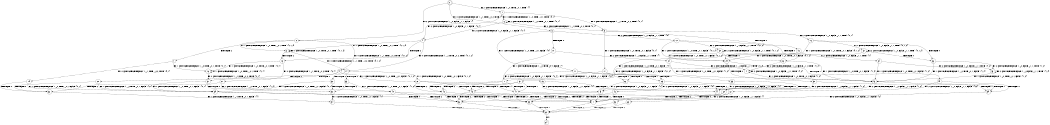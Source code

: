 digraph BCG {
size = "7, 10.5";
center = TRUE;
node [shape = circle];
0 [peripheries = 2];
0 -> 1 [label = "EX !1 !ATOMIC_EXCH_BRANCH (1, +0, TRUE, +0, 1, TRUE) !{}"];
0 -> 2 [label = "EX !2 !ATOMIC_EXCH_BRANCH (1, +0, FALSE, +1, 1, FALSE) !{}"];
0 -> 3 [label = "EX !0 !ATOMIC_EXCH_BRANCH (1, +1, TRUE, +0, 2, TRUE) !{}"];
1 -> 4 [label = "EX !2 !ATOMIC_EXCH_BRANCH (1, +0, FALSE, +1, 1, FALSE) !{0, 1}"];
1 -> 5 [label = "EX !0 !ATOMIC_EXCH_BRANCH (1, +1, TRUE, +0, 2, TRUE) !{0, 1}"];
1 -> 6 [label = "EX !1 !ATOMIC_EXCH_BRANCH (1, +0, TRUE, +0, 1, TRUE) !{0, 1}"];
2 -> 7 [label = "TERMINATE !2"];
2 -> 8 [label = "EX !1 !ATOMIC_EXCH_BRANCH (1, +0, TRUE, +0, 1, TRUE) !{0, 1, 2}"];
2 -> 9 [label = "EX !0 !ATOMIC_EXCH_BRANCH (1, +1, TRUE, +0, 2, TRUE) !{0, 1, 2}"];
3 -> 10 [label = "TERMINATE !0"];
3 -> 11 [label = "EX !1 !ATOMIC_EXCH_BRANCH (1, +0, TRUE, +0, 1, FALSE) !{0}"];
3 -> 12 [label = "EX !2 !ATOMIC_EXCH_BRANCH (1, +0, FALSE, +1, 1, TRUE) !{0}"];
4 -> 13 [label = "TERMINATE !2"];
4 -> 14 [label = "EX !0 !ATOMIC_EXCH_BRANCH (1, +1, TRUE, +0, 2, TRUE) !{0, 1, 2}"];
4 -> 8 [label = "EX !1 !ATOMIC_EXCH_BRANCH (1, +0, TRUE, +0, 1, TRUE) !{0, 1, 2}"];
5 -> 15 [label = "TERMINATE !0"];
5 -> 16 [label = "EX !2 !ATOMIC_EXCH_BRANCH (1, +0, FALSE, +1, 1, TRUE) !{0, 1}"];
5 -> 17 [label = "EX !1 !ATOMIC_EXCH_BRANCH (1, +0, TRUE, +0, 1, FALSE) !{0, 1}"];
6 -> 4 [label = "EX !2 !ATOMIC_EXCH_BRANCH (1, +0, FALSE, +1, 1, FALSE) !{0, 1}"];
6 -> 5 [label = "EX !0 !ATOMIC_EXCH_BRANCH (1, +1, TRUE, +0, 2, TRUE) !{0, 1}"];
6 -> 6 [label = "EX !1 !ATOMIC_EXCH_BRANCH (1, +0, TRUE, +0, 1, TRUE) !{0, 1}"];
7 -> 18 [label = "EX !1 !ATOMIC_EXCH_BRANCH (1, +0, TRUE, +0, 1, TRUE) !{0, 1}"];
7 -> 19 [label = "EX !0 !ATOMIC_EXCH_BRANCH (1, +1, TRUE, +0, 2, TRUE) !{0, 1}"];
8 -> 13 [label = "TERMINATE !2"];
8 -> 14 [label = "EX !0 !ATOMIC_EXCH_BRANCH (1, +1, TRUE, +0, 2, TRUE) !{0, 1, 2}"];
8 -> 8 [label = "EX !1 !ATOMIC_EXCH_BRANCH (1, +0, TRUE, +0, 1, TRUE) !{0, 1, 2}"];
9 -> 20 [label = "TERMINATE !2"];
9 -> 21 [label = "TERMINATE !0"];
9 -> 22 [label = "EX !1 !ATOMIC_EXCH_BRANCH (1, +0, TRUE, +0, 1, FALSE) !{0, 1, 2}"];
10 -> 23 [label = "EX !1 !ATOMIC_EXCH_BRANCH (1, +0, TRUE, +0, 1, FALSE) !{}"];
10 -> 24 [label = "EX !2 !ATOMIC_EXCH_BRANCH (1, +0, FALSE, +1, 1, TRUE) !{}"];
11 -> 25 [label = "TERMINATE !1"];
11 -> 26 [label = "TERMINATE !0"];
11 -> 27 [label = "EX !2 !ATOMIC_EXCH_BRANCH (1, +0, FALSE, +1, 1, FALSE) !{0, 1}"];
12 -> 28 [label = "TERMINATE !0"];
12 -> 29 [label = "EX !1 !ATOMIC_EXCH_BRANCH (1, +0, TRUE, +0, 1, FALSE) !{0, 1, 2}"];
12 -> 30 [label = "EX !2 !ATOMIC_EXCH_BRANCH (1, +0, FALSE, +1, 1, TRUE) !{0, 1, 2}"];
13 -> 31 [label = "EX !0 !ATOMIC_EXCH_BRANCH (1, +1, TRUE, +0, 2, TRUE) !{0, 1}"];
13 -> 18 [label = "EX !1 !ATOMIC_EXCH_BRANCH (1, +0, TRUE, +0, 1, TRUE) !{0, 1}"];
14 -> 32 [label = "TERMINATE !2"];
14 -> 33 [label = "TERMINATE !0"];
14 -> 22 [label = "EX !1 !ATOMIC_EXCH_BRANCH (1, +0, TRUE, +0, 1, FALSE) !{0, 1, 2}"];
15 -> 34 [label = "EX !2 !ATOMIC_EXCH_BRANCH (1, +0, FALSE, +1, 1, TRUE) !{1}"];
15 -> 35 [label = "EX !1 !ATOMIC_EXCH_BRANCH (1, +0, TRUE, +0, 1, FALSE) !{1}"];
16 -> 36 [label = "TERMINATE !0"];
16 -> 37 [label = "EX !2 !ATOMIC_EXCH_BRANCH (1, +0, FALSE, +1, 1, TRUE) !{0, 1, 2}"];
16 -> 29 [label = "EX !1 !ATOMIC_EXCH_BRANCH (1, +0, TRUE, +0, 1, FALSE) !{0, 1, 2}"];
17 -> 25 [label = "TERMINATE !1"];
17 -> 26 [label = "TERMINATE !0"];
17 -> 27 [label = "EX !2 !ATOMIC_EXCH_BRANCH (1, +0, FALSE, +1, 1, FALSE) !{0, 1}"];
18 -> 31 [label = "EX !0 !ATOMIC_EXCH_BRANCH (1, +1, TRUE, +0, 2, TRUE) !{0, 1}"];
18 -> 18 [label = "EX !1 !ATOMIC_EXCH_BRANCH (1, +0, TRUE, +0, 1, TRUE) !{0, 1}"];
19 -> 38 [label = "TERMINATE !0"];
19 -> 39 [label = "EX !1 !ATOMIC_EXCH_BRANCH (1, +0, TRUE, +0, 1, FALSE) !{0, 1}"];
20 -> 38 [label = "TERMINATE !0"];
20 -> 39 [label = "EX !1 !ATOMIC_EXCH_BRANCH (1, +0, TRUE, +0, 1, FALSE) !{0, 1}"];
21 -> 38 [label = "TERMINATE !2"];
21 -> 40 [label = "EX !1 !ATOMIC_EXCH_BRANCH (1, +0, TRUE, +0, 1, FALSE) !{1, 2}"];
22 -> 41 [label = "TERMINATE !1"];
22 -> 42 [label = "TERMINATE !2"];
22 -> 43 [label = "TERMINATE !0"];
23 -> 44 [label = "TERMINATE !1"];
23 -> 45 [label = "EX !2 !ATOMIC_EXCH_BRANCH (1, +0, FALSE, +1, 1, FALSE) !{1}"];
24 -> 46 [label = "EX !1 !ATOMIC_EXCH_BRANCH (1, +0, TRUE, +0, 1, FALSE) !{1, 2}"];
24 -> 47 [label = "EX !2 !ATOMIC_EXCH_BRANCH (1, +0, FALSE, +1, 1, TRUE) !{1, 2}"];
25 -> 44 [label = "TERMINATE !0"];
25 -> 48 [label = "EX !2 !ATOMIC_EXCH_BRANCH (1, +0, FALSE, +1, 1, FALSE) !{0}"];
26 -> 44 [label = "TERMINATE !1"];
26 -> 45 [label = "EX !2 !ATOMIC_EXCH_BRANCH (1, +0, FALSE, +1, 1, FALSE) !{1}"];
27 -> 41 [label = "TERMINATE !1"];
27 -> 42 [label = "TERMINATE !2"];
27 -> 43 [label = "TERMINATE !0"];
28 -> 46 [label = "EX !1 !ATOMIC_EXCH_BRANCH (1, +0, TRUE, +0, 1, FALSE) !{1, 2}"];
28 -> 47 [label = "EX !2 !ATOMIC_EXCH_BRANCH (1, +0, FALSE, +1, 1, TRUE) !{1, 2}"];
29 -> 49 [label = "TERMINATE !1"];
29 -> 50 [label = "TERMINATE !0"];
29 -> 51 [label = "EX !2 !ATOMIC_EXCH_BRANCH (1, +0, FALSE, +1, 1, FALSE) !{0, 1, 2}"];
30 -> 28 [label = "TERMINATE !0"];
30 -> 29 [label = "EX !1 !ATOMIC_EXCH_BRANCH (1, +0, TRUE, +0, 1, FALSE) !{0, 1, 2}"];
30 -> 30 [label = "EX !2 !ATOMIC_EXCH_BRANCH (1, +0, FALSE, +1, 1, TRUE) !{0, 1, 2}"];
31 -> 52 [label = "TERMINATE !0"];
31 -> 39 [label = "EX !1 !ATOMIC_EXCH_BRANCH (1, +0, TRUE, +0, 1, FALSE) !{0, 1}"];
32 -> 52 [label = "TERMINATE !0"];
32 -> 39 [label = "EX !1 !ATOMIC_EXCH_BRANCH (1, +0, TRUE, +0, 1, FALSE) !{0, 1}"];
33 -> 52 [label = "TERMINATE !2"];
33 -> 40 [label = "EX !1 !ATOMIC_EXCH_BRANCH (1, +0, TRUE, +0, 1, FALSE) !{1, 2}"];
34 -> 53 [label = "EX !2 !ATOMIC_EXCH_BRANCH (1, +0, FALSE, +1, 1, TRUE) !{1, 2}"];
34 -> 46 [label = "EX !1 !ATOMIC_EXCH_BRANCH (1, +0, TRUE, +0, 1, FALSE) !{1, 2}"];
35 -> 44 [label = "TERMINATE !1"];
35 -> 45 [label = "EX !2 !ATOMIC_EXCH_BRANCH (1, +0, FALSE, +1, 1, FALSE) !{1}"];
36 -> 53 [label = "EX !2 !ATOMIC_EXCH_BRANCH (1, +0, FALSE, +1, 1, TRUE) !{1, 2}"];
36 -> 46 [label = "EX !1 !ATOMIC_EXCH_BRANCH (1, +0, TRUE, +0, 1, FALSE) !{1, 2}"];
37 -> 36 [label = "TERMINATE !0"];
37 -> 37 [label = "EX !2 !ATOMIC_EXCH_BRANCH (1, +0, FALSE, +1, 1, TRUE) !{0, 1, 2}"];
37 -> 29 [label = "EX !1 !ATOMIC_EXCH_BRANCH (1, +0, TRUE, +0, 1, FALSE) !{0, 1, 2}"];
38 -> 54 [label = "EX !1 !ATOMIC_EXCH_BRANCH (1, +0, TRUE, +0, 1, FALSE) !{1}"];
39 -> 55 [label = "TERMINATE !1"];
39 -> 56 [label = "TERMINATE !0"];
40 -> 57 [label = "TERMINATE !1"];
40 -> 56 [label = "TERMINATE !2"];
41 -> 55 [label = "TERMINATE !2"];
41 -> 57 [label = "TERMINATE !0"];
42 -> 55 [label = "TERMINATE !1"];
42 -> 56 [label = "TERMINATE !0"];
43 -> 57 [label = "TERMINATE !1"];
43 -> 56 [label = "TERMINATE !2"];
44 -> 58 [label = "EX !2 !ATOMIC_EXCH_BRANCH (1, +0, FALSE, +1, 1, FALSE) !{}"];
45 -> 57 [label = "TERMINATE !1"];
45 -> 56 [label = "TERMINATE !2"];
46 -> 59 [label = "TERMINATE !1"];
46 -> 60 [label = "EX !2 !ATOMIC_EXCH_BRANCH (1, +0, FALSE, +1, 1, FALSE) !{1, 2}"];
47 -> 46 [label = "EX !1 !ATOMIC_EXCH_BRANCH (1, +0, TRUE, +0, 1, FALSE) !{1, 2}"];
47 -> 47 [label = "EX !2 !ATOMIC_EXCH_BRANCH (1, +0, FALSE, +1, 1, TRUE) !{1, 2}"];
48 -> 55 [label = "TERMINATE !2"];
48 -> 57 [label = "TERMINATE !0"];
49 -> 59 [label = "TERMINATE !0"];
49 -> 61 [label = "EX !2 !ATOMIC_EXCH_BRANCH (1, +0, FALSE, +1, 1, FALSE) !{0, 2}"];
50 -> 59 [label = "TERMINATE !1"];
50 -> 60 [label = "EX !2 !ATOMIC_EXCH_BRANCH (1, +0, FALSE, +1, 1, FALSE) !{1, 2}"];
51 -> 41 [label = "TERMINATE !1"];
51 -> 42 [label = "TERMINATE !2"];
51 -> 43 [label = "TERMINATE !0"];
52 -> 54 [label = "EX !1 !ATOMIC_EXCH_BRANCH (1, +0, TRUE, +0, 1, FALSE) !{1}"];
53 -> 53 [label = "EX !2 !ATOMIC_EXCH_BRANCH (1, +0, FALSE, +1, 1, TRUE) !{1, 2}"];
53 -> 46 [label = "EX !1 !ATOMIC_EXCH_BRANCH (1, +0, TRUE, +0, 1, FALSE) !{1, 2}"];
54 -> 62 [label = "TERMINATE !1"];
55 -> 62 [label = "TERMINATE !0"];
56 -> 62 [label = "TERMINATE !1"];
57 -> 62 [label = "TERMINATE !2"];
58 -> 62 [label = "TERMINATE !2"];
59 -> 63 [label = "EX !2 !ATOMIC_EXCH_BRANCH (1, +0, FALSE, +1, 1, FALSE) !{2}"];
60 -> 57 [label = "TERMINATE !1"];
60 -> 56 [label = "TERMINATE !2"];
61 -> 55 [label = "TERMINATE !2"];
61 -> 57 [label = "TERMINATE !0"];
62 -> 64 [label = "exit"];
63 -> 62 [label = "TERMINATE !2"];
}
